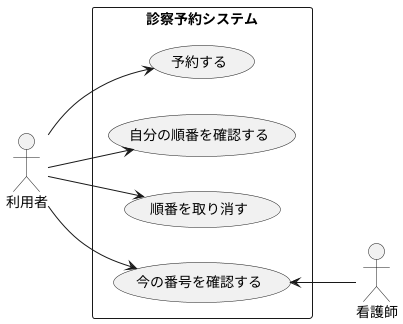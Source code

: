 @startuml 例題1
left to right direction
actor 利用者 as user
actor 看護師 as nace
rectangle 診察予約システム {
usecase 予約する as a1
usecase 自分の順番を確認する as a2
usecase 順番を取り消す as a3
usecase 今の番号を確認する as a4
}
user-->a1
user-->a2
user-->a3
a4<--nace
user-->a4
@enduml